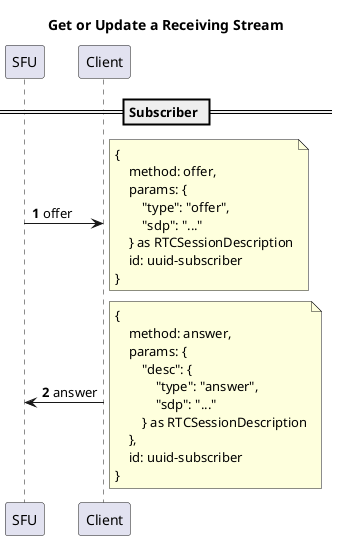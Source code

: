 @startuml
'https://plantuml.com/sequence-diagram

title Get or Update a Receiving Stream

autonumber
== Subscriber ==

SFU -> Client: offer
note right
{
    method: offer,
    params: {
        "type": "offer",
        "sdp": "..."
    } as RTCSessionDescription
    id: uuid-subscriber
}
end note

Client -> SFU: answer
note right
{
    method: answer,
    params: {
        "desc": {
            "type": "answer",
            "sdp": "..."
        } as RTCSessionDescription
    },
    id: uuid-subscriber
}
end note
@enduml